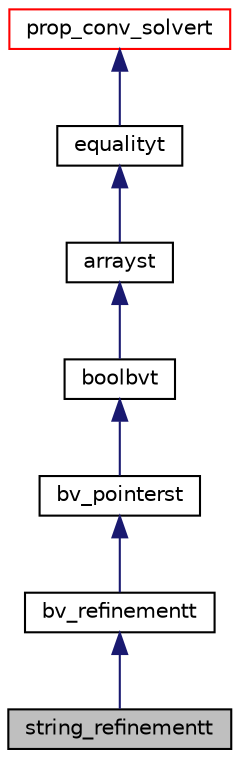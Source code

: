digraph "string_refinementt"
{
 // LATEX_PDF_SIZE
  bgcolor="transparent";
  edge [fontname="Helvetica",fontsize="10",labelfontname="Helvetica",labelfontsize="10"];
  node [fontname="Helvetica",fontsize="10",shape=record];
  Node1 [label="string_refinementt",height=0.2,width=0.4,color="black", fillcolor="grey75", style="filled", fontcolor="black",tooltip=" "];
  Node2 -> Node1 [dir="back",color="midnightblue",fontsize="10",style="solid",fontname="Helvetica"];
  Node2 [label="bv_refinementt",height=0.2,width=0.4,color="black",URL="$classbv__refinementt.html",tooltip=" "];
  Node3 -> Node2 [dir="back",color="midnightblue",fontsize="10",style="solid",fontname="Helvetica"];
  Node3 [label="bv_pointerst",height=0.2,width=0.4,color="black",URL="$classbv__pointerst.html",tooltip=" "];
  Node4 -> Node3 [dir="back",color="midnightblue",fontsize="10",style="solid",fontname="Helvetica"];
  Node4 [label="boolbvt",height=0.2,width=0.4,color="black",URL="$classboolbvt.html",tooltip=" "];
  Node5 -> Node4 [dir="back",color="midnightblue",fontsize="10",style="solid",fontname="Helvetica"];
  Node5 [label="arrayst",height=0.2,width=0.4,color="black",URL="$classarrayst.html",tooltip=" "];
  Node6 -> Node5 [dir="back",color="midnightblue",fontsize="10",style="solid",fontname="Helvetica"];
  Node6 [label="equalityt",height=0.2,width=0.4,color="black",URL="$classequalityt.html",tooltip=" "];
  Node7 -> Node6 [dir="back",color="midnightblue",fontsize="10",style="solid",fontname="Helvetica"];
  Node7 [label="prop_conv_solvert",height=0.2,width=0.4,color="red",URL="$classprop__conv__solvert.html",tooltip=" "];
}
